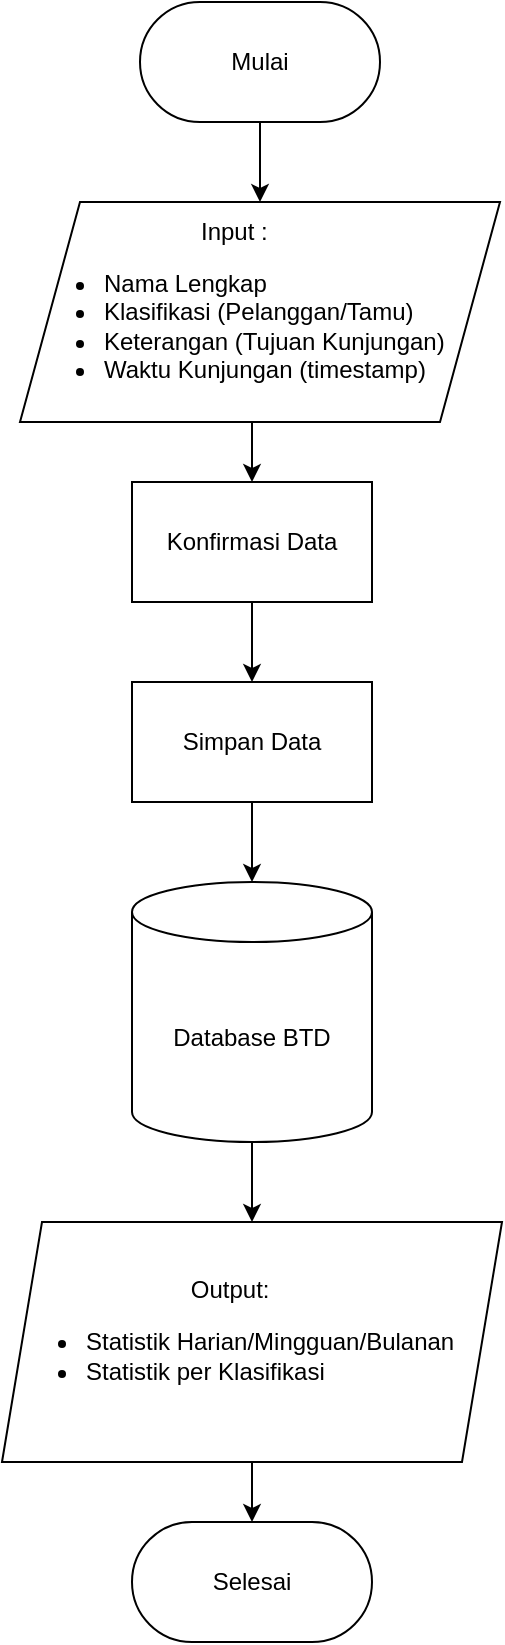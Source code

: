 <mxfile version="28.2.3" pages="2">
  <diagram name="fc-BTD" id="CKKrf23XRtR4sIhERC73">
    <mxGraphModel dx="1723" dy="978" grid="1" gridSize="10" guides="1" tooltips="1" connect="1" arrows="1" fold="1" page="1" pageScale="1" pageWidth="827" pageHeight="1169" math="0" shadow="0">
      <root>
        <mxCell id="0" />
        <mxCell id="1" parent="0" />
        <mxCell id="yvcsqLgFZWv69OoqPmIJ-10" style="edgeStyle=orthogonalEdgeStyle;rounded=0;orthogonalLoop=1;jettySize=auto;html=1;exitX=0.5;exitY=1;exitDx=0;exitDy=0;entryX=0.5;entryY=0;entryDx=0;entryDy=0;" edge="1" parent="1" source="wHczVmpkLcvk1zldVAY2-1" target="yvcsqLgFZWv69OoqPmIJ-2">
          <mxGeometry relative="1" as="geometry" />
        </mxCell>
        <mxCell id="wHczVmpkLcvk1zldVAY2-1" value="Mulai" style="rounded=1;whiteSpace=wrap;html=1;arcSize=50;" parent="1" vertex="1">
          <mxGeometry x="294" y="120" width="120" height="60" as="geometry" />
        </mxCell>
        <mxCell id="yvcsqLgFZWv69OoqPmIJ-11" style="edgeStyle=orthogonalEdgeStyle;rounded=0;orthogonalLoop=1;jettySize=auto;html=1;exitX=0.5;exitY=1;exitDx=0;exitDy=0;entryX=0.5;entryY=0;entryDx=0;entryDy=0;" edge="1" parent="1" source="yvcsqLgFZWv69OoqPmIJ-2" target="yvcsqLgFZWv69OoqPmIJ-6">
          <mxGeometry relative="1" as="geometry" />
        </mxCell>
        <mxCell id="yvcsqLgFZWv69OoqPmIJ-2" value="&lt;div style=&quot;text-align: center;&quot;&gt;&lt;span style=&quot;background-color: transparent; color: light-dark(rgb(0, 0, 0), rgb(255, 255, 255));&quot;&gt;Input :&lt;/span&gt;&lt;/div&gt;&lt;div&gt;&lt;ul&gt;&lt;li&gt;Nama Lengkap&lt;/li&gt;&lt;li&gt;Klasifikasi (Pelanggan/Tamu)&lt;/li&gt;&lt;li&gt;Keterangan (Tujuan Kunjungan)&lt;/li&gt;&lt;li&gt;Waktu Kunjungan (timestamp)&lt;/li&gt;&lt;/ul&gt;&lt;/div&gt;" style="shape=parallelogram;perimeter=parallelogramPerimeter;whiteSpace=wrap;html=1;fixedSize=1;align=left;size=30;" vertex="1" parent="1">
          <mxGeometry x="234" y="220" width="240" height="110" as="geometry" />
        </mxCell>
        <mxCell id="yvcsqLgFZWv69OoqPmIJ-14" style="edgeStyle=orthogonalEdgeStyle;rounded=0;orthogonalLoop=1;jettySize=auto;html=1;exitX=0.5;exitY=1;exitDx=0;exitDy=0;exitPerimeter=0;entryX=0.5;entryY=0;entryDx=0;entryDy=0;" edge="1" parent="1" source="yvcsqLgFZWv69OoqPmIJ-3" target="yvcsqLgFZWv69OoqPmIJ-8">
          <mxGeometry relative="1" as="geometry" />
        </mxCell>
        <mxCell id="yvcsqLgFZWv69OoqPmIJ-3" value="Database BTD" style="shape=cylinder3;whiteSpace=wrap;html=1;boundedLbl=1;backgroundOutline=1;size=15;" vertex="1" parent="1">
          <mxGeometry x="290" y="560" width="120" height="130" as="geometry" />
        </mxCell>
        <mxCell id="yvcsqLgFZWv69OoqPmIJ-12" style="edgeStyle=orthogonalEdgeStyle;rounded=0;orthogonalLoop=1;jettySize=auto;html=1;exitX=0.5;exitY=1;exitDx=0;exitDy=0;entryX=0.5;entryY=0;entryDx=0;entryDy=0;" edge="1" parent="1" source="yvcsqLgFZWv69OoqPmIJ-6" target="yvcsqLgFZWv69OoqPmIJ-7">
          <mxGeometry relative="1" as="geometry" />
        </mxCell>
        <mxCell id="yvcsqLgFZWv69OoqPmIJ-6" value="Konfirmasi Data" style="rounded=0;whiteSpace=wrap;html=1;" vertex="1" parent="1">
          <mxGeometry x="290" y="360" width="120" height="60" as="geometry" />
        </mxCell>
        <mxCell id="yvcsqLgFZWv69OoqPmIJ-7" value="Simpan Data" style="rounded=0;whiteSpace=wrap;html=1;" vertex="1" parent="1">
          <mxGeometry x="290" y="460" width="120" height="60" as="geometry" />
        </mxCell>
        <mxCell id="yvcsqLgFZWv69OoqPmIJ-15" style="edgeStyle=orthogonalEdgeStyle;rounded=0;orthogonalLoop=1;jettySize=auto;html=1;exitX=0.5;exitY=1;exitDx=0;exitDy=0;entryX=0.5;entryY=0;entryDx=0;entryDy=0;" edge="1" parent="1" source="yvcsqLgFZWv69OoqPmIJ-8" target="yvcsqLgFZWv69OoqPmIJ-9">
          <mxGeometry relative="1" as="geometry" />
        </mxCell>
        <mxCell id="yvcsqLgFZWv69OoqPmIJ-8" value="&lt;div style=&quot;text-align: center;&quot;&gt;&lt;span style=&quot;background-color: transparent; color: light-dark(rgb(0, 0, 0), rgb(255, 255, 255));&quot;&gt;Output:&lt;/span&gt;&lt;/div&gt;&lt;div&gt;&lt;ul&gt;&lt;li&gt;Statistik Harian/Mingguan/Bulanan&lt;/li&gt;&lt;li&gt;Statistik per Klasifikasi&lt;/li&gt;&lt;/ul&gt;&lt;/div&gt;" style="shape=parallelogram;perimeter=parallelogramPerimeter;whiteSpace=wrap;html=1;fixedSize=1;align=left;" vertex="1" parent="1">
          <mxGeometry x="225" y="730" width="250" height="120" as="geometry" />
        </mxCell>
        <mxCell id="yvcsqLgFZWv69OoqPmIJ-9" value="Selesai" style="rounded=1;whiteSpace=wrap;html=1;arcSize=50;" vertex="1" parent="1">
          <mxGeometry x="290" y="880" width="120" height="60" as="geometry" />
        </mxCell>
        <mxCell id="yvcsqLgFZWv69OoqPmIJ-13" style="edgeStyle=orthogonalEdgeStyle;rounded=0;orthogonalLoop=1;jettySize=auto;html=1;exitX=0.5;exitY=1;exitDx=0;exitDy=0;entryX=0.5;entryY=0;entryDx=0;entryDy=0;entryPerimeter=0;" edge="1" parent="1" source="yvcsqLgFZWv69OoqPmIJ-7" target="yvcsqLgFZWv69OoqPmIJ-3">
          <mxGeometry relative="1" as="geometry" />
        </mxCell>
      </root>
    </mxGraphModel>
  </diagram>
  <diagram id="mhmlcAYJWUHxj0jiPCu6" name="fc-MP">
    <mxGraphModel dx="1034" dy="587" grid="1" gridSize="10" guides="1" tooltips="1" connect="1" arrows="1" fold="1" page="1" pageScale="1" pageWidth="827" pageHeight="1169" math="0" shadow="0">
      <root>
        <mxCell id="0" />
        <mxCell id="1" parent="0" />
        <mxCell id="HLG9YtRJ6DaxEjXbOdr5-1" value="Mulai" style="rounded=1;whiteSpace=wrap;html=1;arcSize=50;" vertex="1" parent="1">
          <mxGeometry x="340" y="40" width="120" height="60" as="geometry" />
        </mxCell>
        <mxCell id="HLG9YtRJ6DaxEjXbOdr5-2" value="&lt;div style=&quot;text-align: center;&quot;&gt;&lt;span style=&quot;background-color: transparent; color: light-dark(rgb(0, 0, 0), rgb(255, 255, 255));&quot;&gt;Input :&lt;/span&gt;&lt;/div&gt;&lt;div&gt;&lt;ul&gt;&lt;li&gt;Bidang&lt;/li&gt;&lt;li&gt;Pinjaman (Kendaraan/Ruangan)&lt;/li&gt;&lt;li&gt;Tujuan&lt;/li&gt;&lt;li&gt;Waktu (timestamp)&lt;/li&gt;&lt;/ul&gt;&lt;/div&gt;" style="shape=parallelogram;perimeter=parallelogramPerimeter;whiteSpace=wrap;html=1;fixedSize=1;align=left;" vertex="1" parent="1">
          <mxGeometry x="305" y="130" width="190" height="110" as="geometry" />
        </mxCell>
        <mxCell id="HLG9YtRJ6DaxEjXbOdr5-3" value="tiket antrian" style="rounded=0;whiteSpace=wrap;html=1;" vertex="1" parent="1">
          <mxGeometry x="340" y="450" width="120" height="60" as="geometry" />
        </mxCell>
        <mxCell id="HLG9YtRJ6DaxEjXbOdr5-4" value="approval peminjaman" style="rounded=0;whiteSpace=wrap;html=1;" vertex="1" parent="1">
          <mxGeometry x="330" y="560" width="140" height="60" as="geometry" />
        </mxCell>
      </root>
    </mxGraphModel>
  </diagram>
</mxfile>
